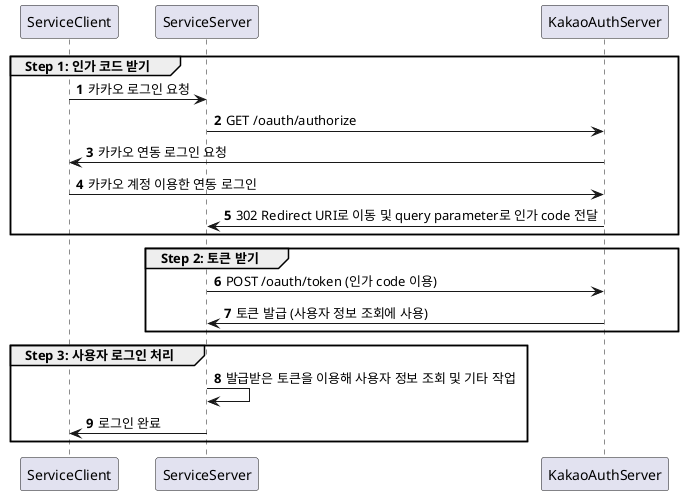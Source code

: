 @startuml
'https://plantuml.com/sequence-diagram

autonumber

group Step 1: 인가 코드 받기
    ServiceClient -> ServiceServer : 카카오 로그인 요청
    ServiceServer -> KakaoAuthServer : GET /oauth/authorize
    KakaoAuthServer -> ServiceClient : 카카오 연동 로그인 요청
    ServiceClient -> KakaoAuthServer : 카카오 계정 이용한 연동 로그인
    KakaoAuthServer -> ServiceServer : 302 Redirect URI로 이동 및 query parameter로 인가 code 전달
end
group Step 2: 토큰 받기
    ServiceServer -> KakaoAuthServer : POST /oauth/token (인가 code 이용)
    KakaoAuthServer -> ServiceServer : 토큰 발급 (사용자 정보 조회에 사용)
end

group Step 3: 사용자 로그인 처리
    ServiceServer -> ServiceServer : 발급받은 토큰을 이용해 사용자 정보 조회 및 기타 작업
    ServiceServer -> ServiceClient : 로그인 완료
end
@enduml